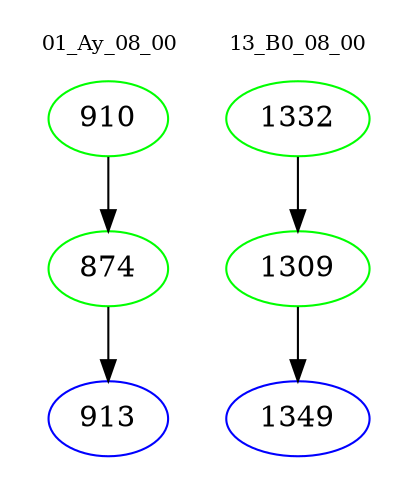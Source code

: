 digraph{
subgraph cluster_0 {
color = white
label = "01_Ay_08_00";
fontsize=10;
T0_910 [label="910", color="green"]
T0_910 -> T0_874 [color="black"]
T0_874 [label="874", color="green"]
T0_874 -> T0_913 [color="black"]
T0_913 [label="913", color="blue"]
}
subgraph cluster_1 {
color = white
label = "13_B0_08_00";
fontsize=10;
T1_1332 [label="1332", color="green"]
T1_1332 -> T1_1309 [color="black"]
T1_1309 [label="1309", color="green"]
T1_1309 -> T1_1349 [color="black"]
T1_1349 [label="1349", color="blue"]
}
}
